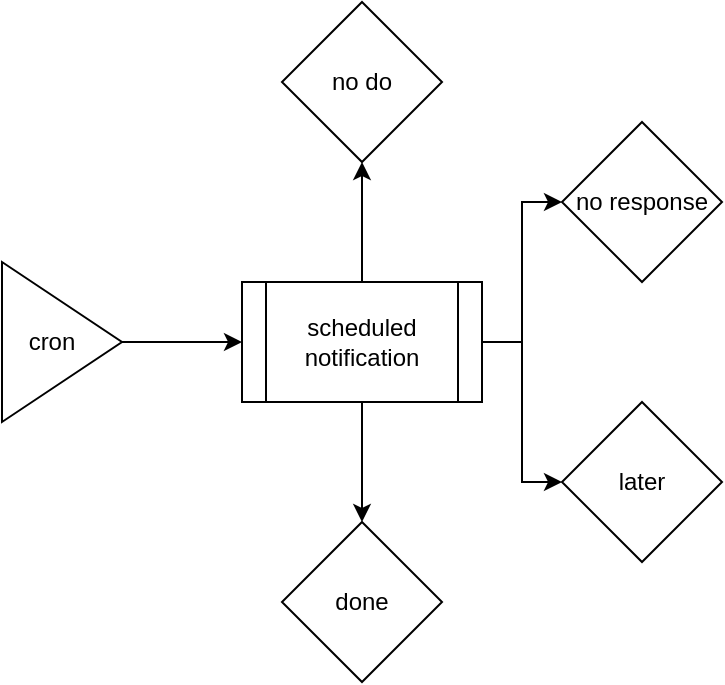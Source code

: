 <mxfile version="27.1.5">
  <diagram name="Page-1" id="i14OFCTKw3sqM6NhM6lE">
    <mxGraphModel dx="1910" dy="1109" grid="1" gridSize="10" guides="1" tooltips="1" connect="1" arrows="1" fold="1" page="1" pageScale="1" pageWidth="850" pageHeight="1100" math="0" shadow="0">
      <root>
        <mxCell id="0" />
        <mxCell id="1" parent="0" />
        <mxCell id="mQc55FhyLpl-H7E4bMVT-4" style="edgeStyle=orthogonalEdgeStyle;rounded=0;orthogonalLoop=1;jettySize=auto;html=1;exitX=1;exitY=0.5;exitDx=0;exitDy=0;entryX=0;entryY=0.5;entryDx=0;entryDy=0;" edge="1" parent="1" source="mQc55FhyLpl-H7E4bMVT-2" target="mQc55FhyLpl-H7E4bMVT-3">
          <mxGeometry relative="1" as="geometry" />
        </mxCell>
        <mxCell id="mQc55FhyLpl-H7E4bMVT-2" value="cron&amp;nbsp;&amp;nbsp;&amp;nbsp; " style="triangle;whiteSpace=wrap;html=1;" vertex="1" parent="1">
          <mxGeometry x="90" y="210" width="60" height="80" as="geometry" />
        </mxCell>
        <mxCell id="mQc55FhyLpl-H7E4bMVT-6" style="edgeStyle=orthogonalEdgeStyle;rounded=0;orthogonalLoop=1;jettySize=auto;html=1;entryX=0.5;entryY=0;entryDx=0;entryDy=0;" edge="1" parent="1" source="mQc55FhyLpl-H7E4bMVT-3" target="mQc55FhyLpl-H7E4bMVT-5">
          <mxGeometry relative="1" as="geometry" />
        </mxCell>
        <mxCell id="mQc55FhyLpl-H7E4bMVT-8" style="edgeStyle=orthogonalEdgeStyle;rounded=0;orthogonalLoop=1;jettySize=auto;html=1;entryX=0.5;entryY=1;entryDx=0;entryDy=0;" edge="1" parent="1" source="mQc55FhyLpl-H7E4bMVT-3" target="mQc55FhyLpl-H7E4bMVT-7">
          <mxGeometry relative="1" as="geometry" />
        </mxCell>
        <mxCell id="mQc55FhyLpl-H7E4bMVT-11" style="edgeStyle=orthogonalEdgeStyle;rounded=0;orthogonalLoop=1;jettySize=auto;html=1;" edge="1" parent="1" source="mQc55FhyLpl-H7E4bMVT-3" target="mQc55FhyLpl-H7E4bMVT-10">
          <mxGeometry relative="1" as="geometry" />
        </mxCell>
        <mxCell id="mQc55FhyLpl-H7E4bMVT-12" style="edgeStyle=orthogonalEdgeStyle;rounded=0;orthogonalLoop=1;jettySize=auto;html=1;entryX=0;entryY=0.5;entryDx=0;entryDy=0;" edge="1" parent="1" source="mQc55FhyLpl-H7E4bMVT-3" target="mQc55FhyLpl-H7E4bMVT-9">
          <mxGeometry relative="1" as="geometry" />
        </mxCell>
        <mxCell id="mQc55FhyLpl-H7E4bMVT-3" value="&lt;div&gt;scheduled&lt;/div&gt;&lt;div&gt;notification&lt;br&gt;&lt;/div&gt;" style="shape=process;whiteSpace=wrap;html=1;backgroundOutline=1;" vertex="1" parent="1">
          <mxGeometry x="210" y="220" width="120" height="60" as="geometry" />
        </mxCell>
        <mxCell id="mQc55FhyLpl-H7E4bMVT-5" value="done" style="rhombus;whiteSpace=wrap;html=1;" vertex="1" parent="1">
          <mxGeometry x="230" y="340" width="80" height="80" as="geometry" />
        </mxCell>
        <mxCell id="mQc55FhyLpl-H7E4bMVT-7" value="no do" style="rhombus;whiteSpace=wrap;html=1;" vertex="1" parent="1">
          <mxGeometry x="230" y="80" width="80" height="80" as="geometry" />
        </mxCell>
        <mxCell id="mQc55FhyLpl-H7E4bMVT-9" value="no response" style="rhombus;whiteSpace=wrap;html=1;" vertex="1" parent="1">
          <mxGeometry x="370" y="140" width="80" height="80" as="geometry" />
        </mxCell>
        <mxCell id="mQc55FhyLpl-H7E4bMVT-10" value="later" style="rhombus;whiteSpace=wrap;html=1;" vertex="1" parent="1">
          <mxGeometry x="370" y="280" width="80" height="80" as="geometry" />
        </mxCell>
      </root>
    </mxGraphModel>
  </diagram>
</mxfile>
